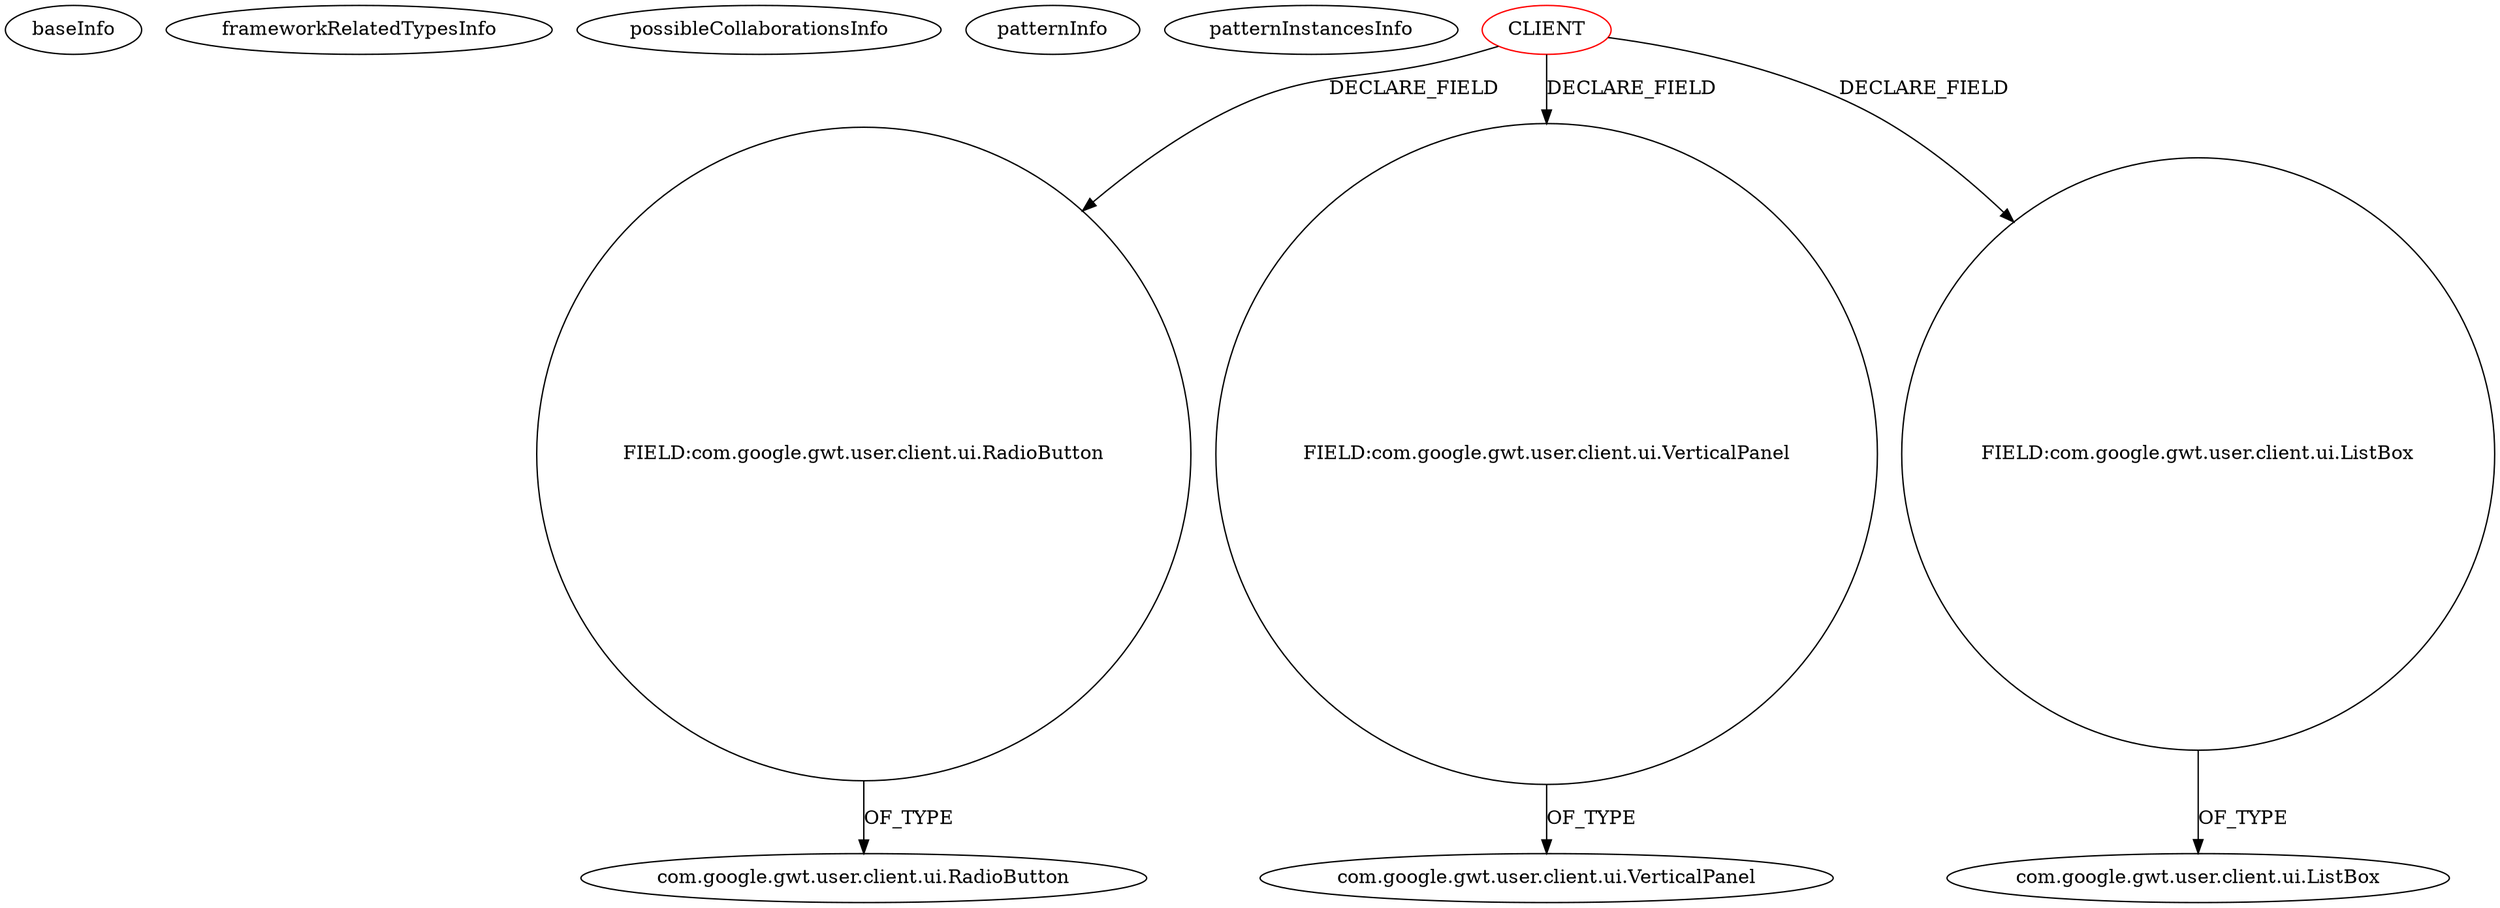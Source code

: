 digraph {
baseInfo[graphId=1945,category="pattern",isAnonymous=false,possibleRelation=false]
frameworkRelatedTypesInfo[]
possibleCollaborationsInfo[]
patternInfo[frequency=2.0,patternRootClient=0]
patternInstancesInfo[0="daonb-obudget~/daonb-obudget/obudget-master/src/client/src/org/obudget/client/PieCharter.java~PieCharter~1165",1="Tok-Erwin~/Tok-Erwin/Erwin-master/src/main/java/erwin/client/Erwin.java~Erwin~388"]
20[label="FIELD:com.google.gwt.user.client.ui.RadioButton",vertexType="FIELD_DECLARATION",isFrameworkType=false,shape=circle]
0[label="CLIENT",vertexType="ROOT_CLIENT_CLASS_DECLARATION",isFrameworkType=false,color=red]
3[label="com.google.gwt.user.client.ui.RadioButton",vertexType="FRAMEWORK_CLASS_TYPE",isFrameworkType=false]
26[label="FIELD:com.google.gwt.user.client.ui.VerticalPanel",vertexType="FIELD_DECLARATION",isFrameworkType=false,shape=circle]
27[label="com.google.gwt.user.client.ui.VerticalPanel",vertexType="FRAMEWORK_CLASS_TYPE",isFrameworkType=false]
4[label="FIELD:com.google.gwt.user.client.ui.ListBox",vertexType="FIELD_DECLARATION",isFrameworkType=false,shape=circle]
5[label="com.google.gwt.user.client.ui.ListBox",vertexType="FRAMEWORK_CLASS_TYPE",isFrameworkType=false]
4->5[label="OF_TYPE"]
26->27[label="OF_TYPE"]
0->20[label="DECLARE_FIELD"]
0->26[label="DECLARE_FIELD"]
20->3[label="OF_TYPE"]
0->4[label="DECLARE_FIELD"]
}
